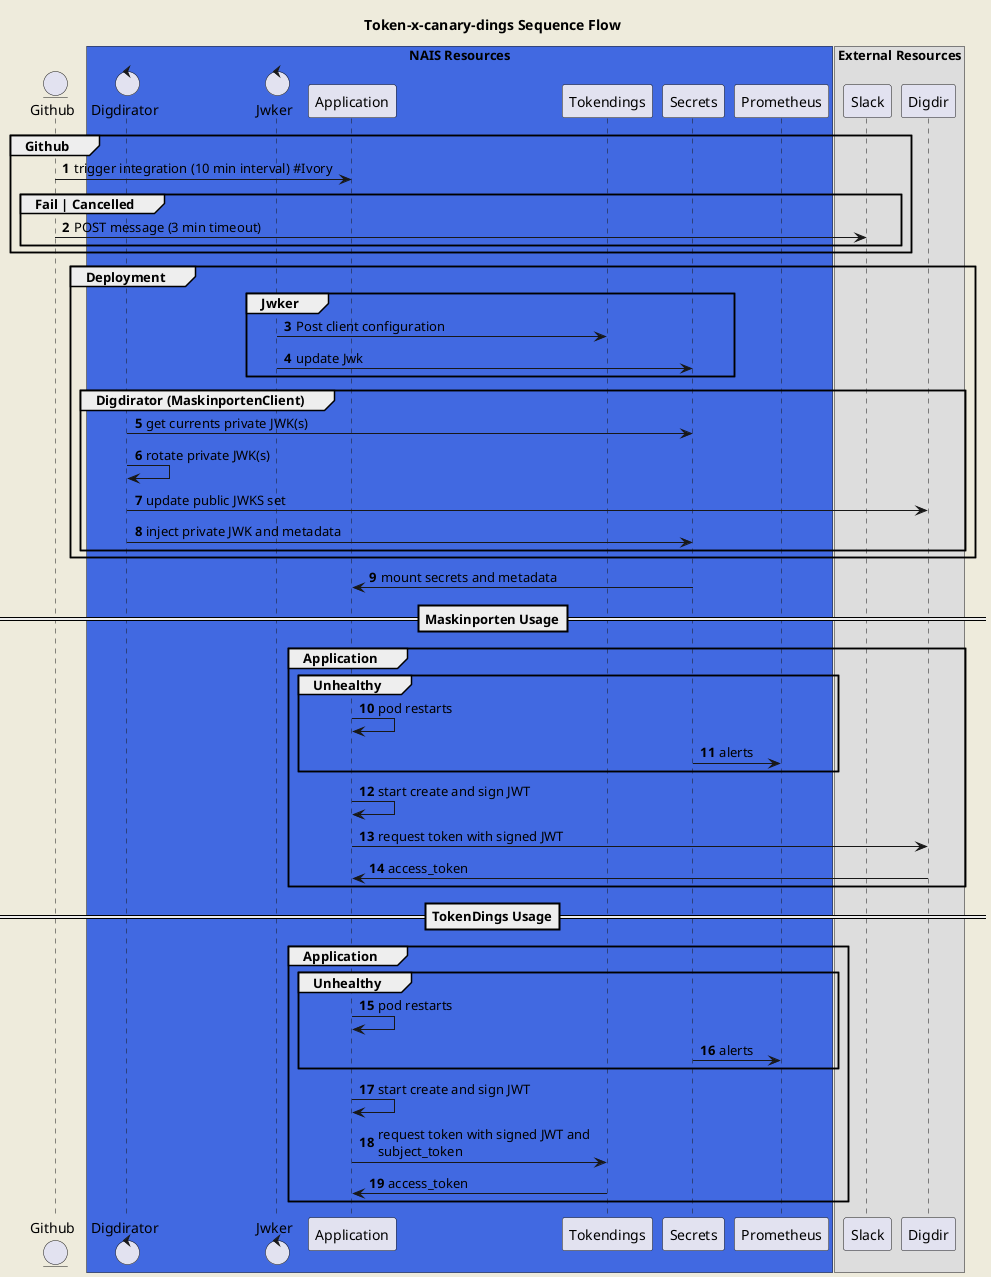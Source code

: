 @startuml component
title Token-x-canary-dings Sequence Flow
skinparam backgroundColor #EEEBDC
skinparam maxMessageSize 300
autonumber

entity github as "Github"

box "NAIS Resources" #RoyalBlue
control digdirator as "Digdirator"
control jwker as "Jwker"
participant application as "Application"
participant tokendings as "Tokendings"
participant nais as "Secrets"
participant prom as "Prometheus"
end box

box "External Resources"
participant slack as "Slack"
participant digdir as "Digdir"
end box

group Github
github -> application: trigger integration (10 min interval) #Ivory
    group Fail | Cancelled
    github -> slack: POST message (3 min timeout)
    end
end

group Deployment
group Jwker
    jwker -> tokendings: Post client configuration
    jwker -> nais: update Jwk
end

group Digdirator (MaskinportenClient)
        digdirator -> nais: get currents private JWK(s)
        digdirator -> digdirator: rotate private JWK(s)
        digdirator -> digdir: update public JWKS set
        digdirator -> nais: inject private JWK and metadata
    end
end

nais -> application: mount secrets and metadata

==Maskinporten Usage==
group Application
    group Unhealthy
        application -> application: pod restarts
        nais -> prom: alerts
    end
    application -> application: start create and sign JWT
    application -> digdir: request token with signed JWT
    digdir -> application: access_token
end

==TokenDings Usage==
group Application
    group Unhealthy
        application -> application: pod restarts
        nais -> prom: alerts
    end
    application -> application: start create and sign JWT
    application -> tokendings: request token with signed JWT and subject_token
    tokendings -> application: access_token
end

@enduml
